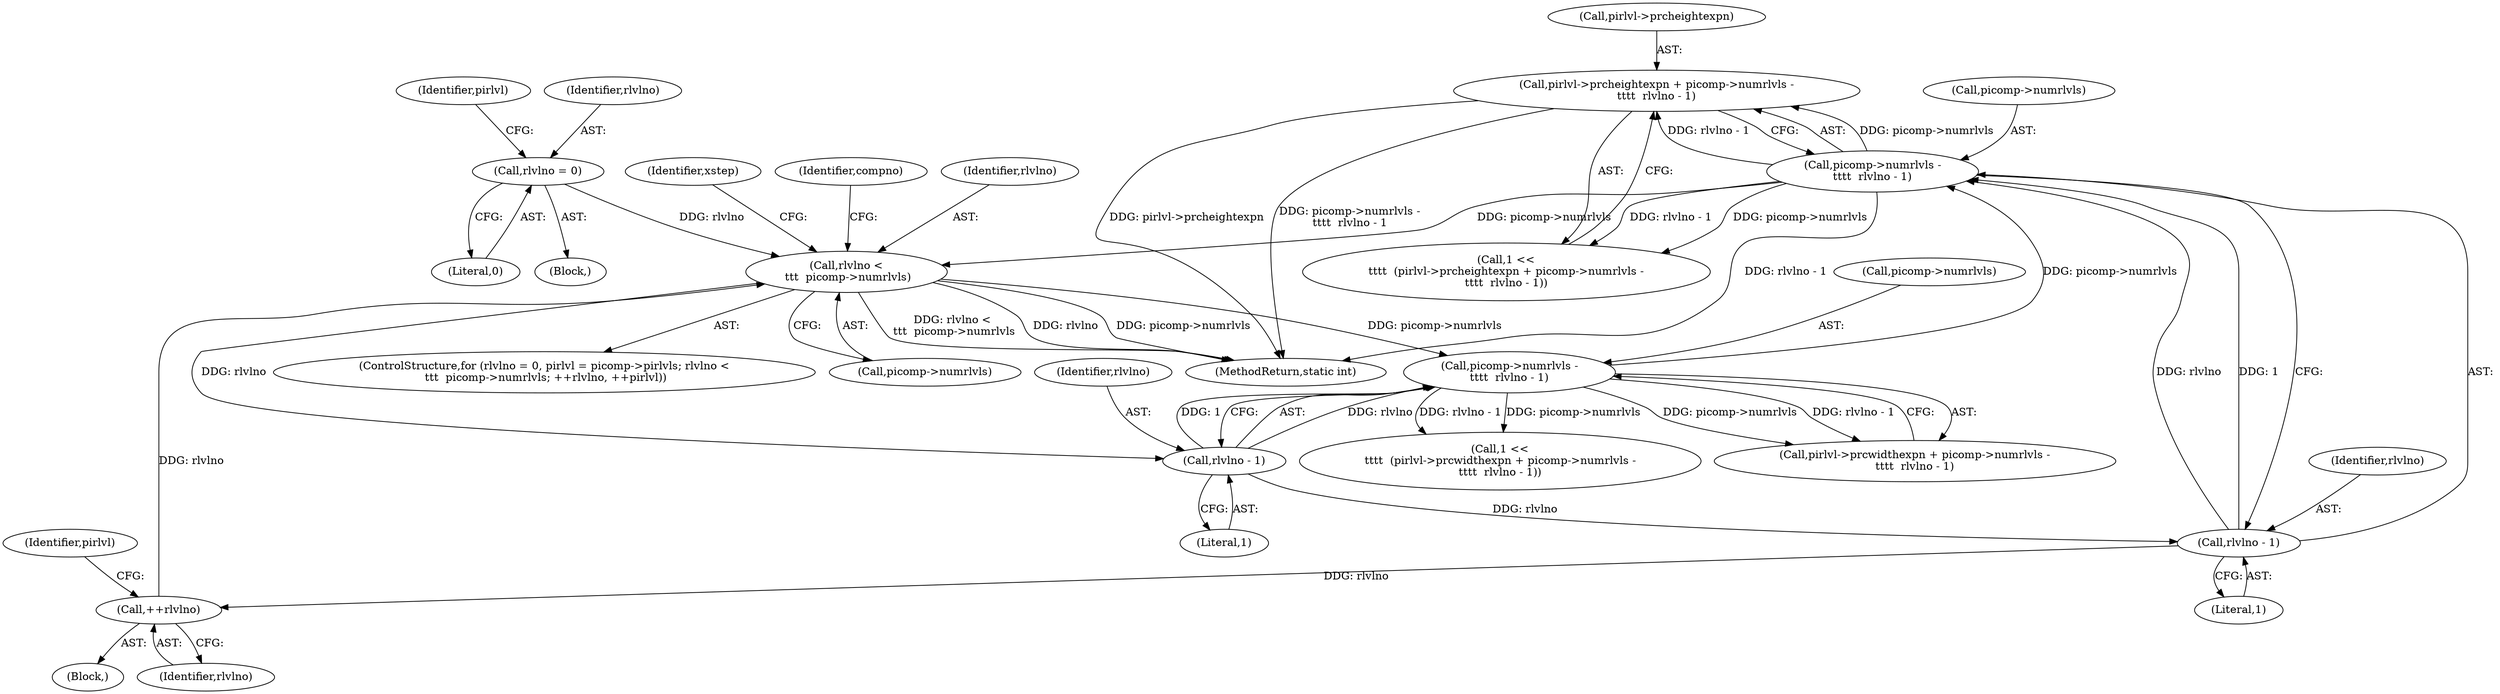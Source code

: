 digraph "0_jasper_aa0b0f79ade5eef8b0e7a214c03f5af54b36ba7d_0@pointer" {
"1000211" [label="(Call,pirlvl->prcheightexpn + picomp->numrlvls -\n\t\t\t\t  rlvlno - 1)"];
"1000215" [label="(Call,picomp->numrlvls -\n\t\t\t\t  rlvlno - 1)"];
"1000196" [label="(Call,picomp->numrlvls -\n\t\t\t\t  rlvlno - 1)"];
"1000173" [label="(Call,rlvlno <\n \t\t\t  picomp->numrlvls)"];
"1000165" [label="(Call,rlvlno = 0)"];
"1000179" [label="(Call,++rlvlno)"];
"1000219" [label="(Call,rlvlno - 1)"];
"1000200" [label="(Call,rlvlno - 1)"];
"1000185" [label="(Identifier,xstep)"];
"1000166" [label="(Identifier,rlvlno)"];
"1000219" [label="(Call,rlvlno - 1)"];
"1000197" [label="(Call,picomp->numrlvls)"];
"1000163" [label="(ControlStructure,for (rlvlno = 0, pirlvl = picomp->pirlvls; rlvlno <\n \t\t\t  picomp->numrlvls; ++rlvlno, ++pirlvl))"];
"1000215" [label="(Call,picomp->numrlvls -\n\t\t\t\t  rlvlno - 1)"];
"1000175" [label="(Call,picomp->numrlvls)"];
"1000201" [label="(Identifier,rlvlno)"];
"1000169" [label="(Identifier,pirlvl)"];
"1000179" [label="(Call,++rlvlno)"];
"1000211" [label="(Call,pirlvl->prcheightexpn + picomp->numrlvls -\n\t\t\t\t  rlvlno - 1)"];
"1000216" [label="(Call,picomp->numrlvls)"];
"1000209" [label="(Call,1 <<\n\t\t\t\t  (pirlvl->prcheightexpn + picomp->numrlvls -\n\t\t\t\t  rlvlno - 1))"];
"1000192" [label="(Call,pirlvl->prcwidthexpn + picomp->numrlvls -\n\t\t\t\t  rlvlno - 1)"];
"1000165" [label="(Call,rlvlno = 0)"];
"1000200" [label="(Call,rlvlno - 1)"];
"1000167" [label="(Literal,0)"];
"1000196" [label="(Call,picomp->numrlvls -\n\t\t\t\t  rlvlno - 1)"];
"1000159" [label="(Identifier,compno)"];
"1000174" [label="(Identifier,rlvlno)"];
"1000164" [label="(Block,)"];
"1000190" [label="(Call,1 <<\n\t\t\t\t  (pirlvl->prcwidthexpn + picomp->numrlvls -\n\t\t\t\t  rlvlno - 1))"];
"1000178" [label="(Block,)"];
"1000182" [label="(Identifier,pirlvl)"];
"1000173" [label="(Call,rlvlno <\n \t\t\t  picomp->numrlvls)"];
"1000220" [label="(Identifier,rlvlno)"];
"1000180" [label="(Identifier,rlvlno)"];
"1000212" [label="(Call,pirlvl->prcheightexpn)"];
"1000221" [label="(Literal,1)"];
"1000676" [label="(MethodReturn,static int)"];
"1000202" [label="(Literal,1)"];
"1000211" -> "1000209"  [label="AST: "];
"1000211" -> "1000215"  [label="CFG: "];
"1000212" -> "1000211"  [label="AST: "];
"1000215" -> "1000211"  [label="AST: "];
"1000209" -> "1000211"  [label="CFG: "];
"1000211" -> "1000676"  [label="DDG: pirlvl->prcheightexpn"];
"1000211" -> "1000676"  [label="DDG: picomp->numrlvls -\n\t\t\t\t  rlvlno - 1"];
"1000215" -> "1000211"  [label="DDG: picomp->numrlvls"];
"1000215" -> "1000211"  [label="DDG: rlvlno - 1"];
"1000215" -> "1000219"  [label="CFG: "];
"1000216" -> "1000215"  [label="AST: "];
"1000219" -> "1000215"  [label="AST: "];
"1000215" -> "1000676"  [label="DDG: rlvlno - 1"];
"1000215" -> "1000173"  [label="DDG: picomp->numrlvls"];
"1000215" -> "1000209"  [label="DDG: picomp->numrlvls"];
"1000215" -> "1000209"  [label="DDG: rlvlno - 1"];
"1000196" -> "1000215"  [label="DDG: picomp->numrlvls"];
"1000219" -> "1000215"  [label="DDG: rlvlno"];
"1000219" -> "1000215"  [label="DDG: 1"];
"1000196" -> "1000192"  [label="AST: "];
"1000196" -> "1000200"  [label="CFG: "];
"1000197" -> "1000196"  [label="AST: "];
"1000200" -> "1000196"  [label="AST: "];
"1000192" -> "1000196"  [label="CFG: "];
"1000196" -> "1000190"  [label="DDG: picomp->numrlvls"];
"1000196" -> "1000190"  [label="DDG: rlvlno - 1"];
"1000196" -> "1000192"  [label="DDG: picomp->numrlvls"];
"1000196" -> "1000192"  [label="DDG: rlvlno - 1"];
"1000173" -> "1000196"  [label="DDG: picomp->numrlvls"];
"1000200" -> "1000196"  [label="DDG: rlvlno"];
"1000200" -> "1000196"  [label="DDG: 1"];
"1000173" -> "1000163"  [label="AST: "];
"1000173" -> "1000175"  [label="CFG: "];
"1000174" -> "1000173"  [label="AST: "];
"1000175" -> "1000173"  [label="AST: "];
"1000185" -> "1000173"  [label="CFG: "];
"1000159" -> "1000173"  [label="CFG: "];
"1000173" -> "1000676"  [label="DDG: rlvlno <\n \t\t\t  picomp->numrlvls"];
"1000173" -> "1000676"  [label="DDG: rlvlno"];
"1000173" -> "1000676"  [label="DDG: picomp->numrlvls"];
"1000165" -> "1000173"  [label="DDG: rlvlno"];
"1000179" -> "1000173"  [label="DDG: rlvlno"];
"1000173" -> "1000200"  [label="DDG: rlvlno"];
"1000165" -> "1000164"  [label="AST: "];
"1000165" -> "1000167"  [label="CFG: "];
"1000166" -> "1000165"  [label="AST: "];
"1000167" -> "1000165"  [label="AST: "];
"1000169" -> "1000165"  [label="CFG: "];
"1000179" -> "1000178"  [label="AST: "];
"1000179" -> "1000180"  [label="CFG: "];
"1000180" -> "1000179"  [label="AST: "];
"1000182" -> "1000179"  [label="CFG: "];
"1000219" -> "1000179"  [label="DDG: rlvlno"];
"1000219" -> "1000221"  [label="CFG: "];
"1000220" -> "1000219"  [label="AST: "];
"1000221" -> "1000219"  [label="AST: "];
"1000200" -> "1000219"  [label="DDG: rlvlno"];
"1000200" -> "1000202"  [label="CFG: "];
"1000201" -> "1000200"  [label="AST: "];
"1000202" -> "1000200"  [label="AST: "];
}
